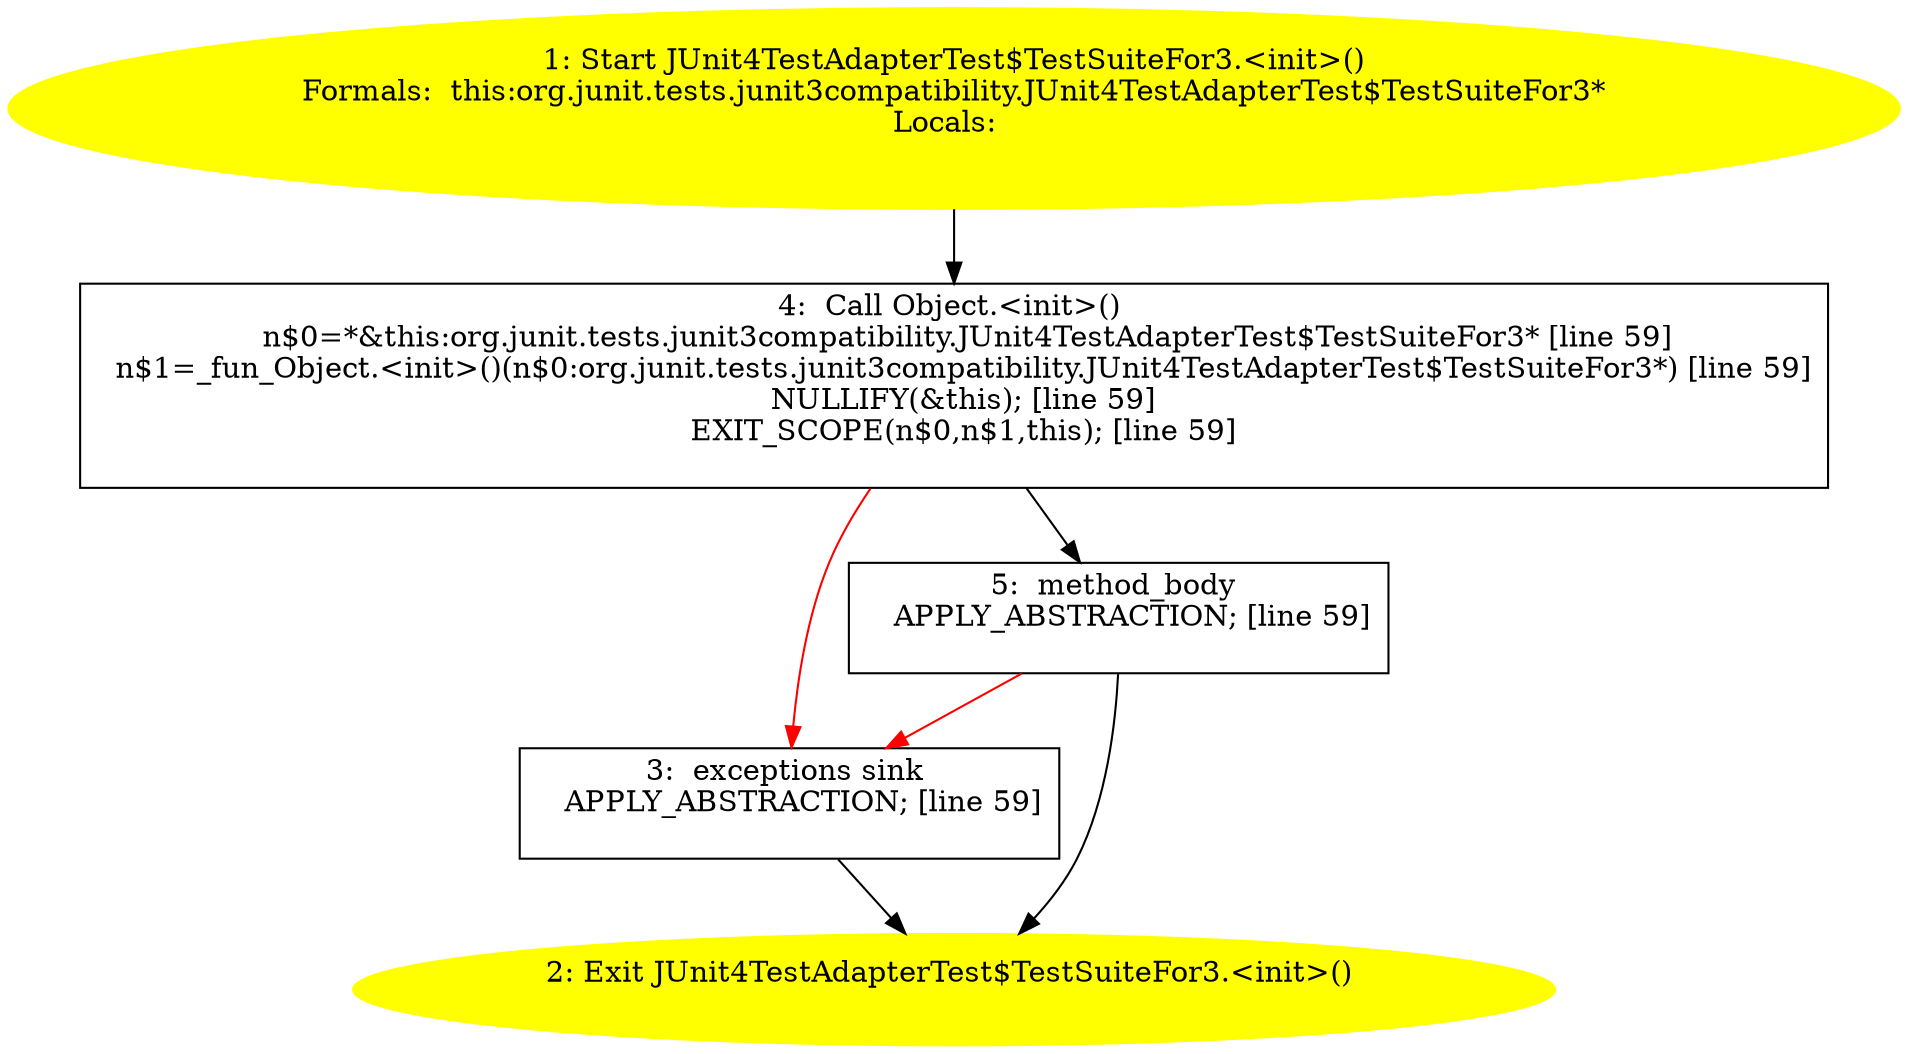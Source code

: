 /* @generated */
digraph cfg {
"org.junit.tests.junit3compatibility.JUnit4TestAdapterTest$TestSuiteFor3.<init>().e58b3b3abea4489eaf47cf58171b6567_1" [label="1: Start JUnit4TestAdapterTest$TestSuiteFor3.<init>()\nFormals:  this:org.junit.tests.junit3compatibility.JUnit4TestAdapterTest$TestSuiteFor3*\nLocals:  \n  " color=yellow style=filled]
	

	 "org.junit.tests.junit3compatibility.JUnit4TestAdapterTest$TestSuiteFor3.<init>().e58b3b3abea4489eaf47cf58171b6567_1" -> "org.junit.tests.junit3compatibility.JUnit4TestAdapterTest$TestSuiteFor3.<init>().e58b3b3abea4489eaf47cf58171b6567_4" ;
"org.junit.tests.junit3compatibility.JUnit4TestAdapterTest$TestSuiteFor3.<init>().e58b3b3abea4489eaf47cf58171b6567_2" [label="2: Exit JUnit4TestAdapterTest$TestSuiteFor3.<init>() \n  " color=yellow style=filled]
	

"org.junit.tests.junit3compatibility.JUnit4TestAdapterTest$TestSuiteFor3.<init>().e58b3b3abea4489eaf47cf58171b6567_3" [label="3:  exceptions sink \n   APPLY_ABSTRACTION; [line 59]\n " shape="box"]
	

	 "org.junit.tests.junit3compatibility.JUnit4TestAdapterTest$TestSuiteFor3.<init>().e58b3b3abea4489eaf47cf58171b6567_3" -> "org.junit.tests.junit3compatibility.JUnit4TestAdapterTest$TestSuiteFor3.<init>().e58b3b3abea4489eaf47cf58171b6567_2" ;
"org.junit.tests.junit3compatibility.JUnit4TestAdapterTest$TestSuiteFor3.<init>().e58b3b3abea4489eaf47cf58171b6567_4" [label="4:  Call Object.<init>() \n   n$0=*&this:org.junit.tests.junit3compatibility.JUnit4TestAdapterTest$TestSuiteFor3* [line 59]\n  n$1=_fun_Object.<init>()(n$0:org.junit.tests.junit3compatibility.JUnit4TestAdapterTest$TestSuiteFor3*) [line 59]\n  NULLIFY(&this); [line 59]\n  EXIT_SCOPE(n$0,n$1,this); [line 59]\n " shape="box"]
	

	 "org.junit.tests.junit3compatibility.JUnit4TestAdapterTest$TestSuiteFor3.<init>().e58b3b3abea4489eaf47cf58171b6567_4" -> "org.junit.tests.junit3compatibility.JUnit4TestAdapterTest$TestSuiteFor3.<init>().e58b3b3abea4489eaf47cf58171b6567_5" ;
	 "org.junit.tests.junit3compatibility.JUnit4TestAdapterTest$TestSuiteFor3.<init>().e58b3b3abea4489eaf47cf58171b6567_4" -> "org.junit.tests.junit3compatibility.JUnit4TestAdapterTest$TestSuiteFor3.<init>().e58b3b3abea4489eaf47cf58171b6567_3" [color="red" ];
"org.junit.tests.junit3compatibility.JUnit4TestAdapterTest$TestSuiteFor3.<init>().e58b3b3abea4489eaf47cf58171b6567_5" [label="5:  method_body \n   APPLY_ABSTRACTION; [line 59]\n " shape="box"]
	

	 "org.junit.tests.junit3compatibility.JUnit4TestAdapterTest$TestSuiteFor3.<init>().e58b3b3abea4489eaf47cf58171b6567_5" -> "org.junit.tests.junit3compatibility.JUnit4TestAdapterTest$TestSuiteFor3.<init>().e58b3b3abea4489eaf47cf58171b6567_2" ;
	 "org.junit.tests.junit3compatibility.JUnit4TestAdapterTest$TestSuiteFor3.<init>().e58b3b3abea4489eaf47cf58171b6567_5" -> "org.junit.tests.junit3compatibility.JUnit4TestAdapterTest$TestSuiteFor3.<init>().e58b3b3abea4489eaf47cf58171b6567_3" [color="red" ];
}
